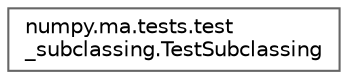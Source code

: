 digraph "Graphical Class Hierarchy"
{
 // LATEX_PDF_SIZE
  bgcolor="transparent";
  edge [fontname=Helvetica,fontsize=10,labelfontname=Helvetica,labelfontsize=10];
  node [fontname=Helvetica,fontsize=10,shape=box,height=0.2,width=0.4];
  rankdir="LR";
  Node0 [id="Node000000",label="numpy.ma.tests.test\l_subclassing.TestSubclassing",height=0.2,width=0.4,color="grey40", fillcolor="white", style="filled",URL="$df/db6/classnumpy_1_1ma_1_1tests_1_1test__subclassing_1_1TestSubclassing.html",tooltip=" "];
}
